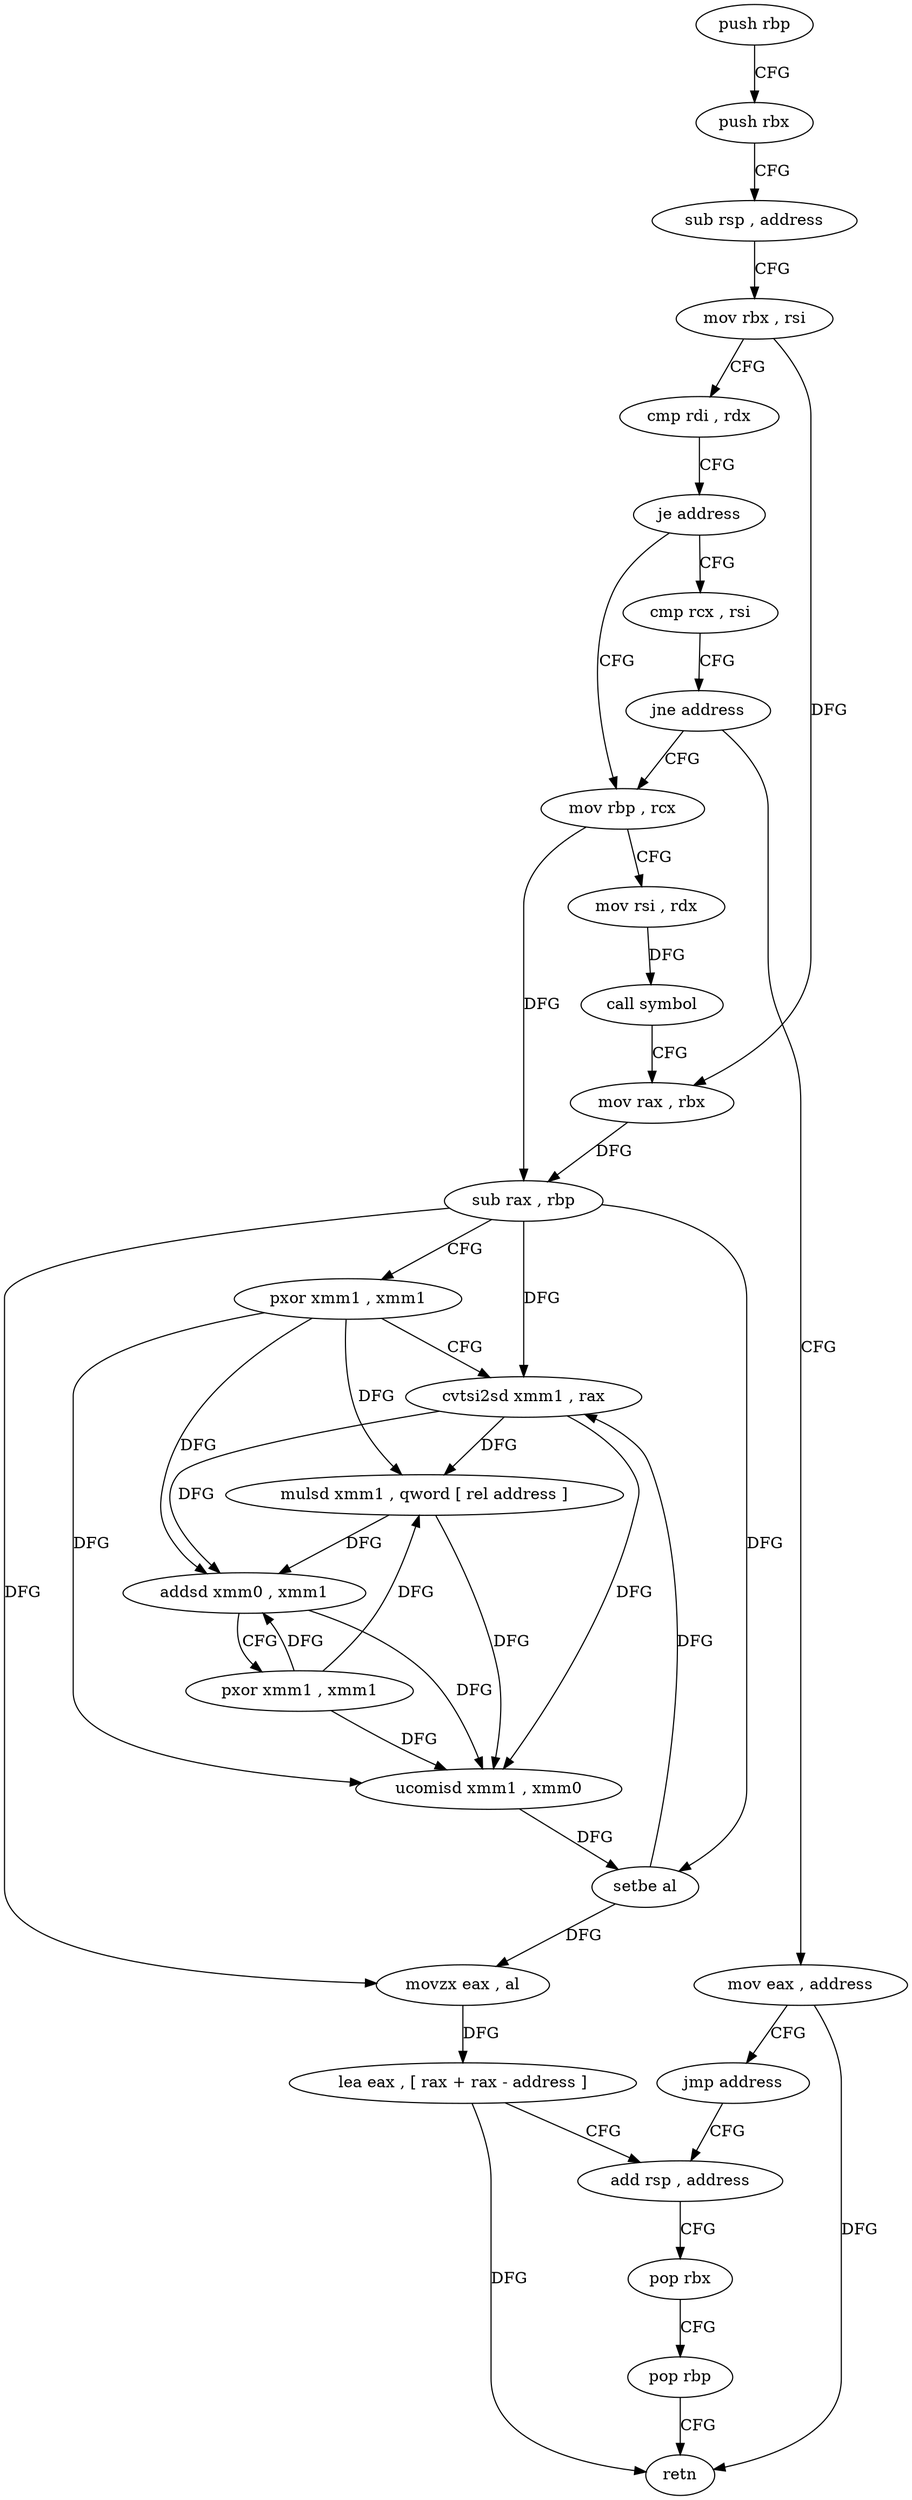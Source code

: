digraph "func" {
"4212481" [label = "push rbp" ]
"4212482" [label = "push rbx" ]
"4212483" [label = "sub rsp , address" ]
"4212487" [label = "mov rbx , rsi" ]
"4212490" [label = "cmp rdi , rdx" ]
"4212493" [label = "je address" ]
"4212558" [label = "cmp rcx , rsi" ]
"4212495" [label = "mov rbp , rcx" ]
"4212561" [label = "jne address" ]
"4212563" [label = "mov eax , address" ]
"4212498" [label = "mov rsi , rdx" ]
"4212501" [label = "call symbol" ]
"4212506" [label = "mov rax , rbx" ]
"4212509" [label = "sub rax , rbp" ]
"4212512" [label = "pxor xmm1 , xmm1" ]
"4212516" [label = "cvtsi2sd xmm1 , rax" ]
"4212521" [label = "mulsd xmm1 , qword [ rel address ]" ]
"4212529" [label = "addsd xmm0 , xmm1" ]
"4212533" [label = "pxor xmm1 , xmm1" ]
"4212537" [label = "ucomisd xmm1 , xmm0" ]
"4212541" [label = "setbe al" ]
"4212544" [label = "movzx eax , al" ]
"4212547" [label = "lea eax , [ rax + rax - address ]" ]
"4212551" [label = "add rsp , address" ]
"4212568" [label = "jmp address" ]
"4212555" [label = "pop rbx" ]
"4212556" [label = "pop rbp" ]
"4212557" [label = "retn" ]
"4212481" -> "4212482" [ label = "CFG" ]
"4212482" -> "4212483" [ label = "CFG" ]
"4212483" -> "4212487" [ label = "CFG" ]
"4212487" -> "4212490" [ label = "CFG" ]
"4212487" -> "4212506" [ label = "DFG" ]
"4212490" -> "4212493" [ label = "CFG" ]
"4212493" -> "4212558" [ label = "CFG" ]
"4212493" -> "4212495" [ label = "CFG" ]
"4212558" -> "4212561" [ label = "CFG" ]
"4212495" -> "4212498" [ label = "CFG" ]
"4212495" -> "4212509" [ label = "DFG" ]
"4212561" -> "4212495" [ label = "CFG" ]
"4212561" -> "4212563" [ label = "CFG" ]
"4212563" -> "4212568" [ label = "CFG" ]
"4212563" -> "4212557" [ label = "DFG" ]
"4212498" -> "4212501" [ label = "DFG" ]
"4212501" -> "4212506" [ label = "CFG" ]
"4212506" -> "4212509" [ label = "DFG" ]
"4212509" -> "4212512" [ label = "CFG" ]
"4212509" -> "4212516" [ label = "DFG" ]
"4212509" -> "4212541" [ label = "DFG" ]
"4212509" -> "4212544" [ label = "DFG" ]
"4212512" -> "4212516" [ label = "CFG" ]
"4212512" -> "4212521" [ label = "DFG" ]
"4212512" -> "4212529" [ label = "DFG" ]
"4212512" -> "4212537" [ label = "DFG" ]
"4212516" -> "4212521" [ label = "DFG" ]
"4212516" -> "4212529" [ label = "DFG" ]
"4212516" -> "4212537" [ label = "DFG" ]
"4212521" -> "4212529" [ label = "DFG" ]
"4212521" -> "4212537" [ label = "DFG" ]
"4212529" -> "4212533" [ label = "CFG" ]
"4212529" -> "4212537" [ label = "DFG" ]
"4212533" -> "4212537" [ label = "DFG" ]
"4212533" -> "4212521" [ label = "DFG" ]
"4212533" -> "4212529" [ label = "DFG" ]
"4212537" -> "4212541" [ label = "DFG" ]
"4212541" -> "4212544" [ label = "DFG" ]
"4212541" -> "4212516" [ label = "DFG" ]
"4212544" -> "4212547" [ label = "DFG" ]
"4212547" -> "4212551" [ label = "CFG" ]
"4212547" -> "4212557" [ label = "DFG" ]
"4212551" -> "4212555" [ label = "CFG" ]
"4212568" -> "4212551" [ label = "CFG" ]
"4212555" -> "4212556" [ label = "CFG" ]
"4212556" -> "4212557" [ label = "CFG" ]
}
